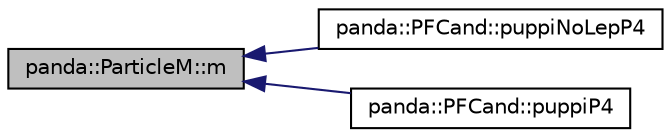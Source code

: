 digraph G
{
  edge [fontname="Helvetica",fontsize="10",labelfontname="Helvetica",labelfontsize="10"];
  node [fontname="Helvetica",fontsize="10",shape=record];
  rankdir=LR;
  Node1 [label="panda::ParticleM::m",height=0.2,width=0.4,color="black", fillcolor="grey75", style="filled" fontcolor="black"];
  Node1 -> Node2 [dir=back,color="midnightblue",fontsize="10",style="solid"];
  Node2 [label="panda::PFCand::puppiNoLepP4",height=0.2,width=0.4,color="black", fillcolor="white", style="filled",URL="$classpanda_1_1PFCand.html#a3091b11c1f77e1a3ab0ed5954baa5354"];
  Node1 -> Node3 [dir=back,color="midnightblue",fontsize="10",style="solid"];
  Node3 [label="panda::PFCand::puppiP4",height=0.2,width=0.4,color="black", fillcolor="white", style="filled",URL="$classpanda_1_1PFCand.html#a5c5f399c11e2f6aa60e8f1c093946cc0"];
}
